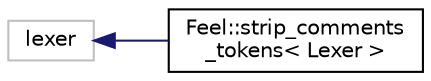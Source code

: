 digraph "Graphical Class Hierarchy"
{
 // LATEX_PDF_SIZE
  edge [fontname="Helvetica",fontsize="10",labelfontname="Helvetica",labelfontsize="10"];
  node [fontname="Helvetica",fontsize="10",shape=record];
  rankdir="LR";
  Node201 [label="lexer",height=0.2,width=0.4,color="grey75", fillcolor="white", style="filled",tooltip=" "];
  Node201 -> Node0 [dir="back",color="midnightblue",fontsize="10",style="solid",fontname="Helvetica"];
  Node0 [label="Feel::strip_comments\l_tokens\< Lexer \>",height=0.2,width=0.4,color="black", fillcolor="white", style="filled",URL="$structFeel_1_1strip__comments__tokens.html",tooltip=" "];
}
